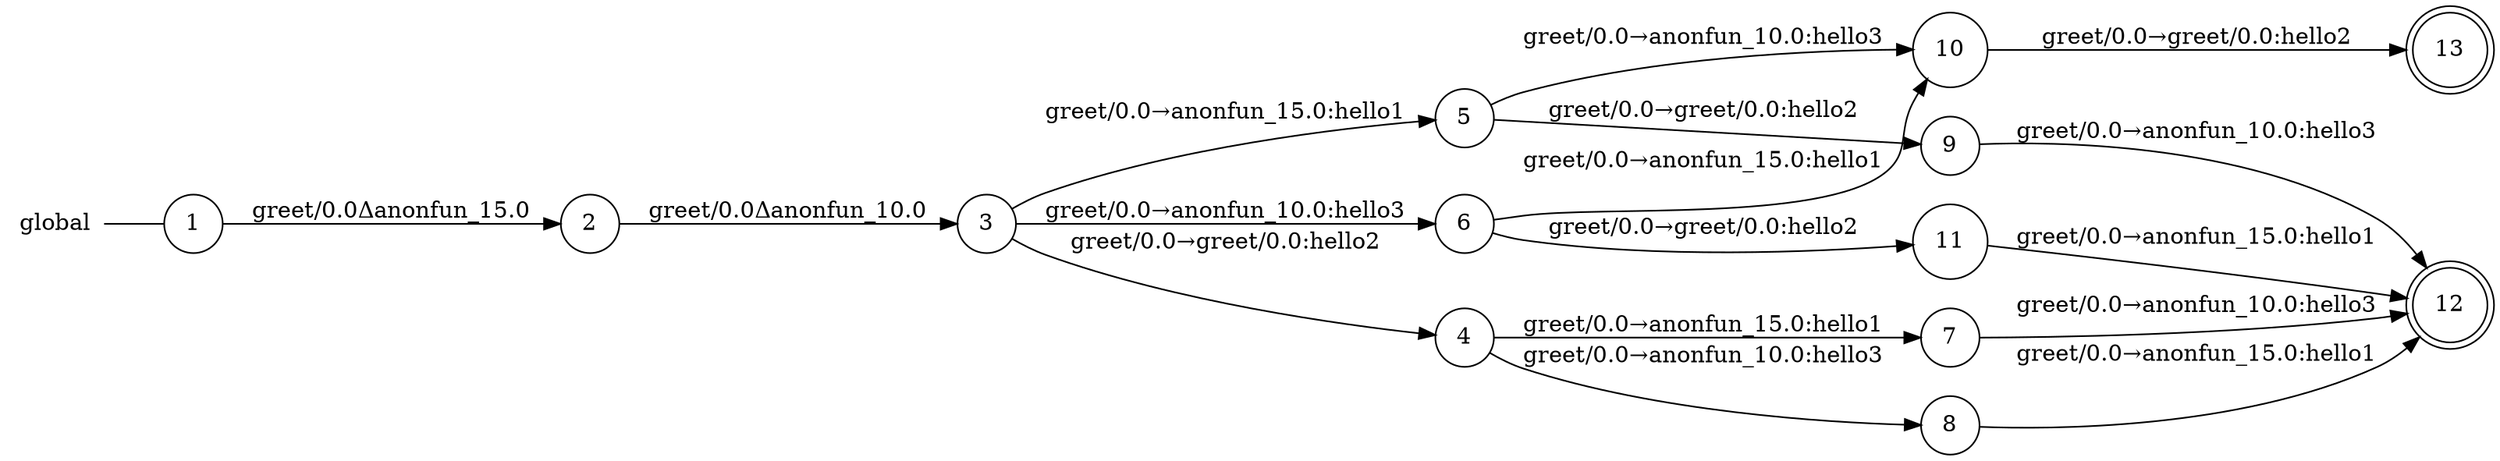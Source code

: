 digraph global {
	rankdir="LR";
	n_0 [label="global", shape="plaintext"];
	n_1 [id="5", shape=circle, label="5"];
	n_2 [id="12", shape=doublecircle, label="12"];
	n_3 [id="11", shape=circle, label="11"];
	n_4 [id="6", shape=circle, label="6"];
	n_5 [id="13", shape=doublecircle, label="13"];
	n_6 [id="10", shape=circle, label="10"];
	n_7 [id="1", shape=circle, label="1"];
	n_0 -> n_7 [arrowhead=none];
	n_8 [id="9", shape=circle, label="9"];
	n_9 [id="2", shape=circle, label="2"];
	n_10 [id="8", shape=circle, label="8"];
	n_11 [id="4", shape=circle, label="4"];
	n_12 [id="7", shape=circle, label="7"];
	n_13 [id="3", shape=circle, label="3"];

	n_12 -> n_2 [id="[$e|11]", label="greet/0.0→anonfun_10.0:hello3"];
	n_13 -> n_4 [id="[$e|4]", label="greet/0.0→anonfun_10.0:hello3"];
	n_9 -> n_13 [id="[$e|1]", label="greet/0.0Δanonfun_10.0"];
	n_13 -> n_1 [id="[$e|3]", label="greet/0.0→anonfun_15.0:hello1"];
	n_1 -> n_6 [id="[$e|8]", label="greet/0.0→anonfun_10.0:hello3"];
	n_4 -> n_3 [id="[$e|9]", label="greet/0.0→greet/0.0:hello2"];
	n_10 -> n_2 [id="[$e|12]", label="greet/0.0→anonfun_15.0:hello1"];
	n_8 -> n_2 [id="[$e|13]", label="greet/0.0→anonfun_10.0:hello3"];
	n_11 -> n_10 [id="[$e|6]", label="greet/0.0→anonfun_10.0:hello3"];
	n_1 -> n_8 [id="[$e|7]", label="greet/0.0→greet/0.0:hello2"];
	n_6 -> n_5 [id="[$e|14]", label="greet/0.0→greet/0.0:hello2"];
	n_7 -> n_9 [id="[$e|0]", label="greet/0.0Δanonfun_15.0"];
	n_3 -> n_2 [id="[$e|15]", label="greet/0.0→anonfun_15.0:hello1"];
	n_13 -> n_11 [id="[$e|2]", label="greet/0.0→greet/0.0:hello2"];
	n_11 -> n_12 [id="[$e|5]", label="greet/0.0→anonfun_15.0:hello1"];
	n_4 -> n_6 [id="[$e|10]", label="greet/0.0→anonfun_15.0:hello1"];
}
